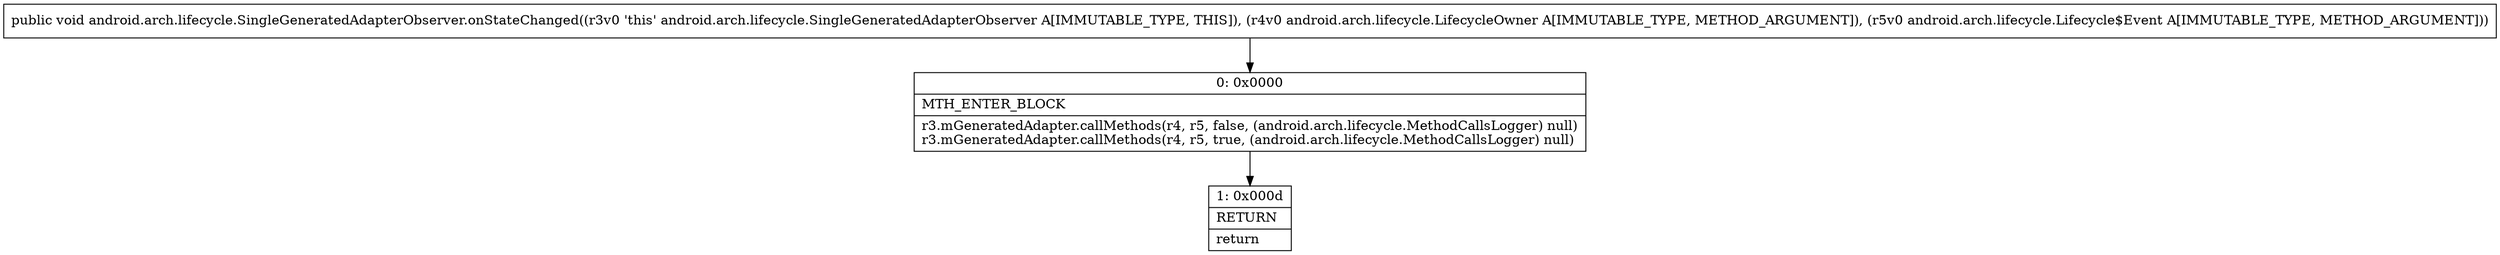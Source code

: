digraph "CFG forandroid.arch.lifecycle.SingleGeneratedAdapterObserver.onStateChanged(Landroid\/arch\/lifecycle\/LifecycleOwner;Landroid\/arch\/lifecycle\/Lifecycle$Event;)V" {
Node_0 [shape=record,label="{0\:\ 0x0000|MTH_ENTER_BLOCK\l|r3.mGeneratedAdapter.callMethods(r4, r5, false, (android.arch.lifecycle.MethodCallsLogger) null)\lr3.mGeneratedAdapter.callMethods(r4, r5, true, (android.arch.lifecycle.MethodCallsLogger) null)\l}"];
Node_1 [shape=record,label="{1\:\ 0x000d|RETURN\l|return\l}"];
MethodNode[shape=record,label="{public void android.arch.lifecycle.SingleGeneratedAdapterObserver.onStateChanged((r3v0 'this' android.arch.lifecycle.SingleGeneratedAdapterObserver A[IMMUTABLE_TYPE, THIS]), (r4v0 android.arch.lifecycle.LifecycleOwner A[IMMUTABLE_TYPE, METHOD_ARGUMENT]), (r5v0 android.arch.lifecycle.Lifecycle$Event A[IMMUTABLE_TYPE, METHOD_ARGUMENT])) }"];
MethodNode -> Node_0;
Node_0 -> Node_1;
}

